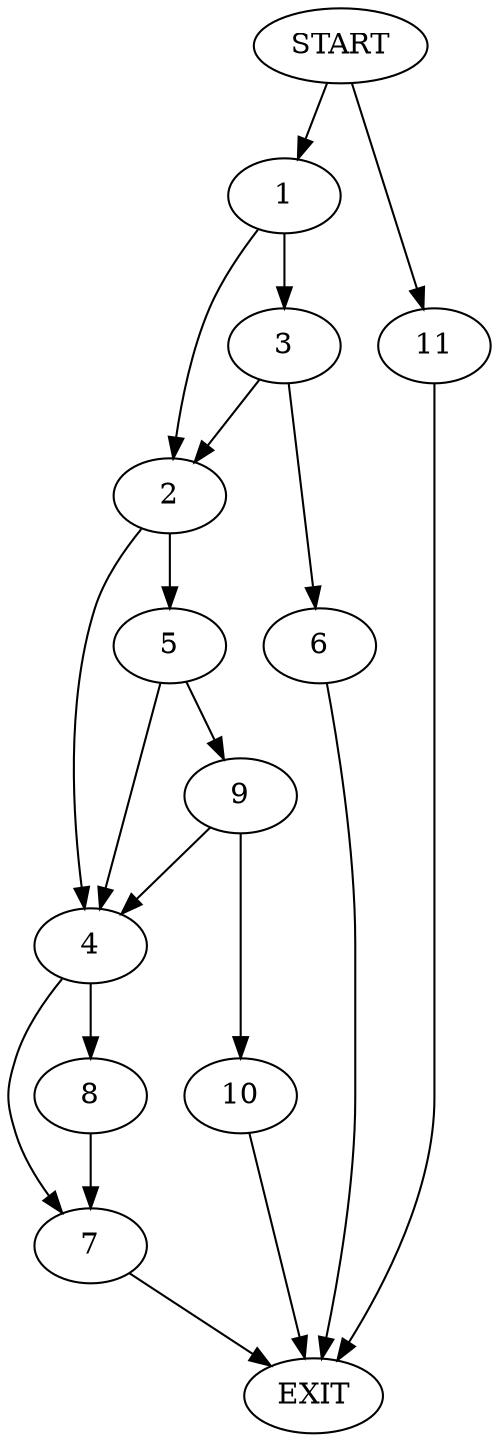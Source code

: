 digraph {
0 [label="START"]
12 [label="EXIT"]
0 -> 1
1 -> 2
1 -> 3
2 -> 4
2 -> 5
3 -> 6
3 -> 2
6 -> 12
4 -> 7
4 -> 8
5 -> 4
5 -> 9
9 -> 10
9 -> 4
10 -> 12
8 -> 7
7 -> 12
0 -> 11
11 -> 12
}
